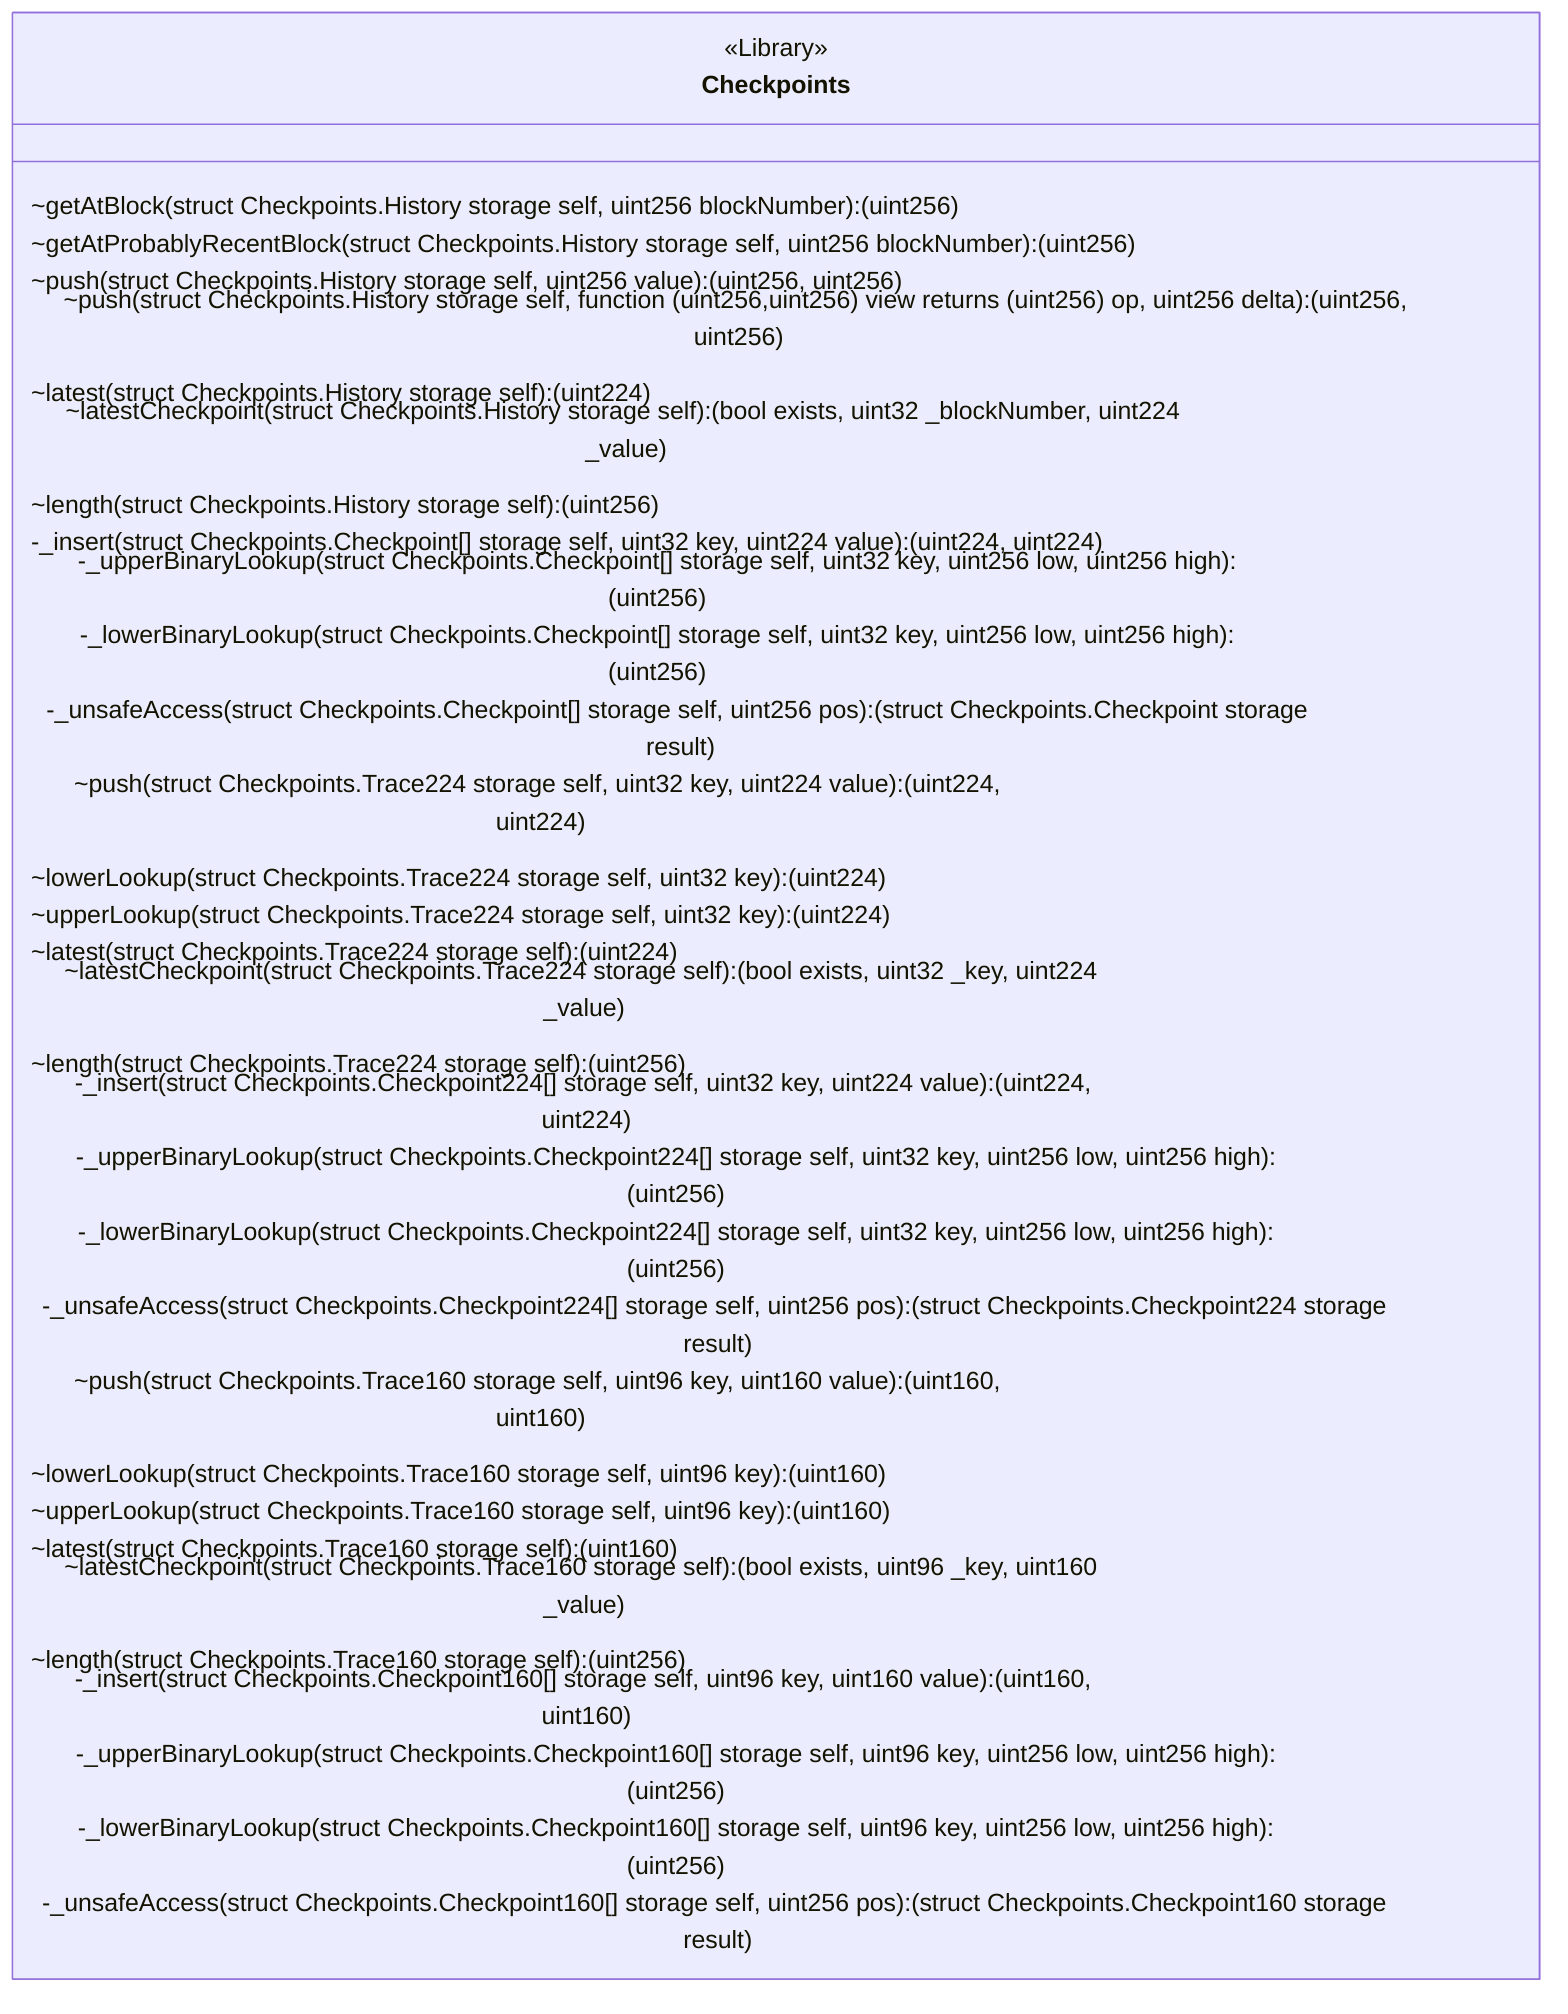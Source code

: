classDiagram
  %% 708:18139:0
  class Checkpoints {
    <<Library>>
    ~getAtBlock(struct Checkpoints.History storage self, uint256 blockNumber): (uint256)
    ~getAtProbablyRecentBlock(struct Checkpoints.History storage self, uint256 blockNumber): (uint256)
    ~push(struct Checkpoints.History storage self, uint256 value): (uint256, uint256)
    ~push(struct Checkpoints.History storage self, function (uint256,uint256) view returns (uint256) op, uint256 delta): (uint256, uint256)
    ~latest(struct Checkpoints.History storage self): (uint224)
    ~latestCheckpoint(struct Checkpoints.History storage self): (bool exists, uint32 _blockNumber, uint224 _value)
    ~length(struct Checkpoints.History storage self): (uint256)
    -_insert(struct Checkpoints.Checkpoint[] storage self, uint32 key, uint224 value): (uint224, uint224)
    -_upperBinaryLookup(struct Checkpoints.Checkpoint[] storage self, uint32 key, uint256 low, uint256 high): (uint256)
    -_lowerBinaryLookup(struct Checkpoints.Checkpoint[] storage self, uint32 key, uint256 low, uint256 high): (uint256)
    -_unsafeAccess(struct Checkpoints.Checkpoint[] storage self, uint256 pos): (struct Checkpoints.Checkpoint storage result)
    ~push(struct Checkpoints.Trace224 storage self, uint32 key, uint224 value): (uint224, uint224)
    ~lowerLookup(struct Checkpoints.Trace224 storage self, uint32 key): (uint224)
    ~upperLookup(struct Checkpoints.Trace224 storage self, uint32 key): (uint224)
    ~latest(struct Checkpoints.Trace224 storage self): (uint224)
    ~latestCheckpoint(struct Checkpoints.Trace224 storage self): (bool exists, uint32 _key, uint224 _value)
    ~length(struct Checkpoints.Trace224 storage self): (uint256)
    -_insert(struct Checkpoints.Checkpoint224[] storage self, uint32 key, uint224 value): (uint224, uint224)
    -_upperBinaryLookup(struct Checkpoints.Checkpoint224[] storage self, uint32 key, uint256 low, uint256 high): (uint256)
    -_lowerBinaryLookup(struct Checkpoints.Checkpoint224[] storage self, uint32 key, uint256 low, uint256 high): (uint256)
    -_unsafeAccess(struct Checkpoints.Checkpoint224[] storage self, uint256 pos): (struct Checkpoints.Checkpoint224 storage result)
    ~push(struct Checkpoints.Trace160 storage self, uint96 key, uint160 value): (uint160, uint160)
    ~lowerLookup(struct Checkpoints.Trace160 storage self, uint96 key): (uint160)
    ~upperLookup(struct Checkpoints.Trace160 storage self, uint96 key): (uint160)
    ~latest(struct Checkpoints.Trace160 storage self): (uint160)
    ~latestCheckpoint(struct Checkpoints.Trace160 storage self): (bool exists, uint96 _key, uint160 _value)
    ~length(struct Checkpoints.Trace160 storage self): (uint256)
    -_insert(struct Checkpoints.Checkpoint160[] storage self, uint96 key, uint160 value): (uint160, uint160)
    -_upperBinaryLookup(struct Checkpoints.Checkpoint160[] storage self, uint96 key, uint256 low, uint256 high): (uint256)
    -_lowerBinaryLookup(struct Checkpoints.Checkpoint160[] storage self, uint96 key, uint256 low, uint256 high): (uint256)
    -_unsafeAccess(struct Checkpoints.Checkpoint160[] storage self, uint256 pos): (struct Checkpoints.Checkpoint160 storage result)
  }